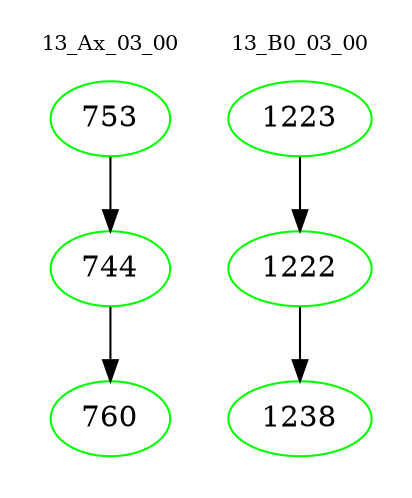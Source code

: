 digraph{
subgraph cluster_0 {
color = white
label = "13_Ax_03_00";
fontsize=10;
T0_753 [label="753", color="green"]
T0_753 -> T0_744 [color="black"]
T0_744 [label="744", color="green"]
T0_744 -> T0_760 [color="black"]
T0_760 [label="760", color="green"]
}
subgraph cluster_1 {
color = white
label = "13_B0_03_00";
fontsize=10;
T1_1223 [label="1223", color="green"]
T1_1223 -> T1_1222 [color="black"]
T1_1222 [label="1222", color="green"]
T1_1222 -> T1_1238 [color="black"]
T1_1238 [label="1238", color="green"]
}
}

